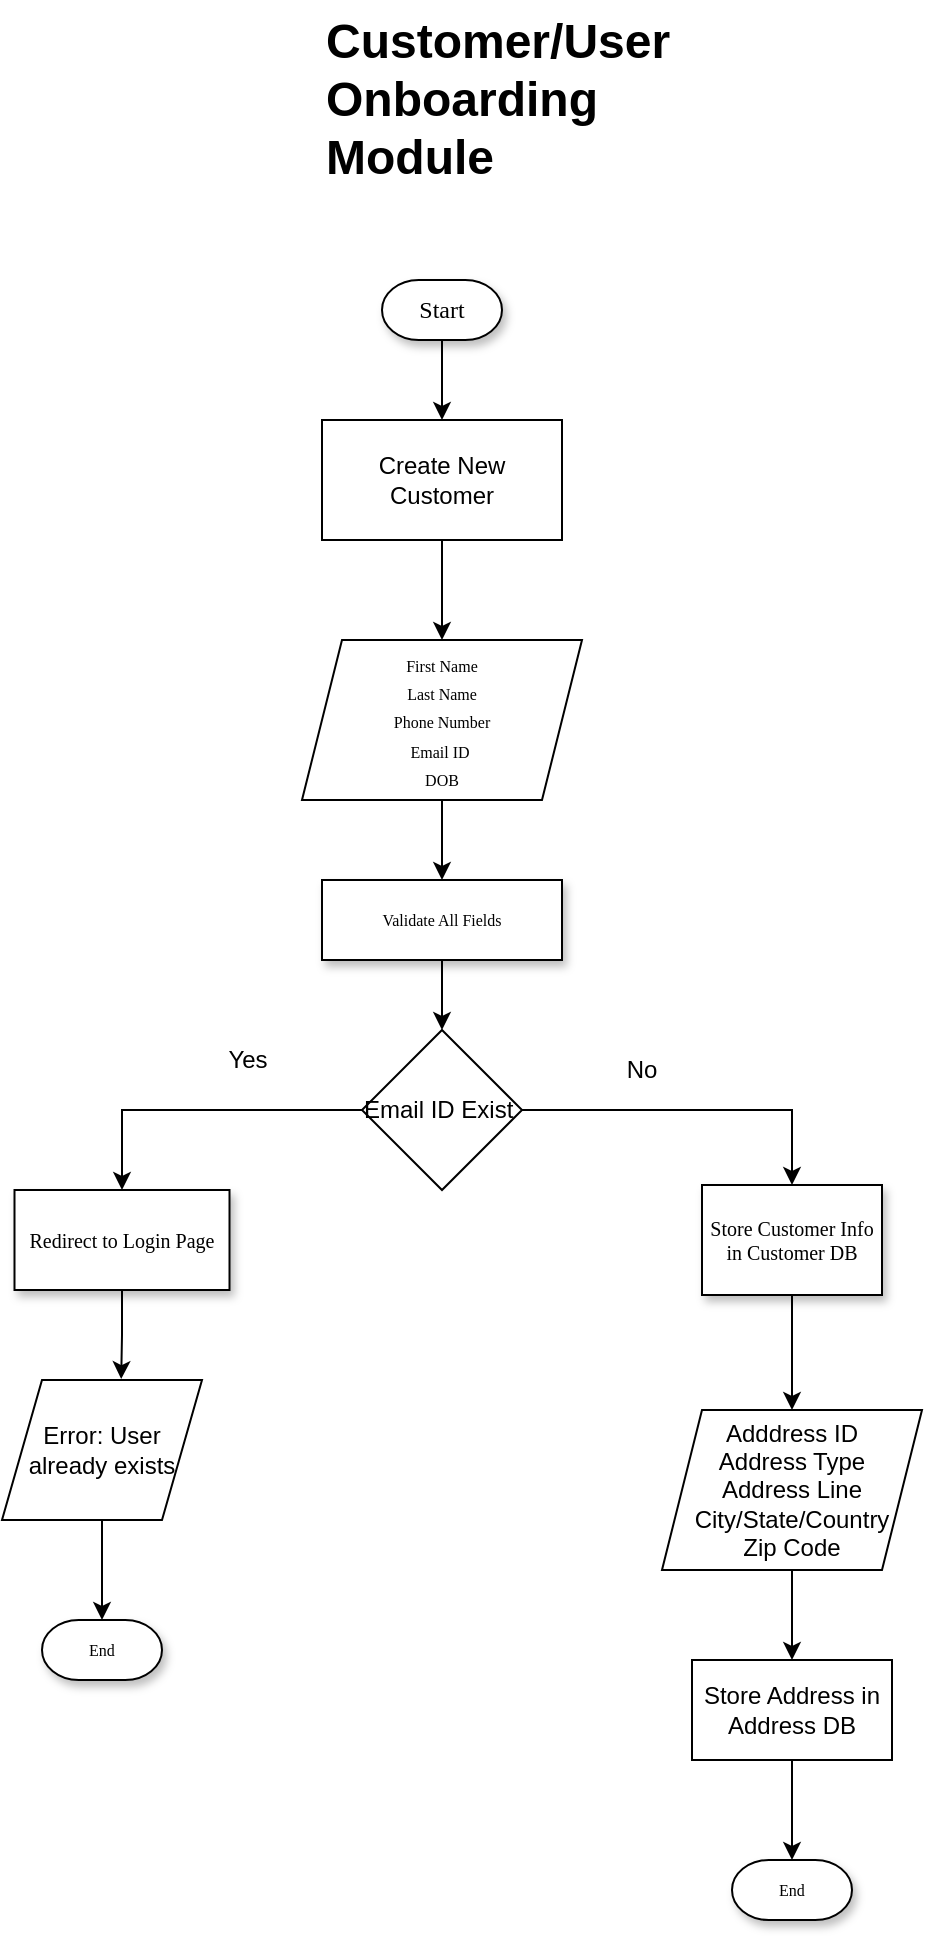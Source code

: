 <mxfile version="26.1.1">
  <diagram id="C5RBs43oDa-KdzZeNtuy" name="Page-1">
    <mxGraphModel dx="1102" dy="1822" grid="1" gridSize="10" guides="1" tooltips="1" connect="1" arrows="1" fold="1" page="1" pageScale="1" pageWidth="827" pageHeight="1169" math="0" shadow="0">
      <root>
        <mxCell id="WIyWlLk6GJQsqaUBKTNV-0" />
        <mxCell id="WIyWlLk6GJQsqaUBKTNV-1" parent="WIyWlLk6GJQsqaUBKTNV-0" />
        <mxCell id="C5h0Nk3rf9rX0gwYl1nO-0" style="edgeStyle=orthogonalEdgeStyle;rounded=0;orthogonalLoop=1;jettySize=auto;html=1;exitX=0.5;exitY=1;exitDx=0;exitDy=0;exitPerimeter=0;entryX=0.5;entryY=0;entryDx=0;entryDy=0;" edge="1" parent="WIyWlLk6GJQsqaUBKTNV-1" source="C5h0Nk3rf9rX0gwYl1nO-1" target="C5h0Nk3rf9rX0gwYl1nO-12">
          <mxGeometry relative="1" as="geometry" />
        </mxCell>
        <mxCell id="C5h0Nk3rf9rX0gwYl1nO-1" value="&lt;font style=&quot;font-size: 12px;&quot;&gt;Start&lt;/font&gt;" style="strokeWidth=1;html=1;shape=mxgraph.flowchart.terminator;whiteSpace=wrap;rounded=0;shadow=1;labelBackgroundColor=none;fontFamily=Verdana;fontSize=8;align=center;" vertex="1" parent="WIyWlLk6GJQsqaUBKTNV-1">
          <mxGeometry x="200" y="10" width="60" height="30" as="geometry" />
        </mxCell>
        <mxCell id="C5h0Nk3rf9rX0gwYl1nO-2" style="edgeStyle=orthogonalEdgeStyle;rounded=0;orthogonalLoop=1;jettySize=auto;html=1;exitX=0.5;exitY=1;exitDx=0;exitDy=0;entryX=0.5;entryY=0;entryDx=0;entryDy=0;" edge="1" parent="WIyWlLk6GJQsqaUBKTNV-1" source="C5h0Nk3rf9rX0gwYl1nO-3" target="C5h0Nk3rf9rX0gwYl1nO-21">
          <mxGeometry relative="1" as="geometry" />
        </mxCell>
        <mxCell id="C5h0Nk3rf9rX0gwYl1nO-3" value="&lt;font size=&quot;1&quot;&gt;Store Customer Info in Customer DB&lt;/font&gt;" style="whiteSpace=wrap;html=1;rounded=0;shadow=1;labelBackgroundColor=none;strokeWidth=1;fontFamily=Verdana;fontSize=8;align=center;" vertex="1" parent="WIyWlLk6GJQsqaUBKTNV-1">
          <mxGeometry x="360" y="462.5" width="90" height="55" as="geometry" />
        </mxCell>
        <mxCell id="C5h0Nk3rf9rX0gwYl1nO-4" style="edgeStyle=orthogonalEdgeStyle;rounded=0;orthogonalLoop=1;jettySize=auto;html=1;exitX=0.5;exitY=1;exitDx=0;exitDy=0;entryX=0.5;entryY=0;entryDx=0;entryDy=0;" edge="1" parent="WIyWlLk6GJQsqaUBKTNV-1" source="C5h0Nk3rf9rX0gwYl1nO-5" target="C5h0Nk3rf9rX0gwYl1nO-18">
          <mxGeometry relative="1" as="geometry" />
        </mxCell>
        <mxCell id="C5h0Nk3rf9rX0gwYl1nO-5" value="Validate All Fields" style="whiteSpace=wrap;html=1;rounded=0;shadow=1;labelBackgroundColor=none;strokeWidth=1;fontFamily=Verdana;fontSize=8;align=center;spacing=6;" vertex="1" parent="WIyWlLk6GJQsqaUBKTNV-1">
          <mxGeometry x="170" y="310" width="120" height="40" as="geometry" />
        </mxCell>
        <mxCell id="C5h0Nk3rf9rX0gwYl1nO-6" value="Yes" style="text;html=1;align=center;verticalAlign=middle;whiteSpace=wrap;rounded=0;" vertex="1" parent="WIyWlLk6GJQsqaUBKTNV-1">
          <mxGeometry x="102.5" y="385" width="60" height="30" as="geometry" />
        </mxCell>
        <mxCell id="C5h0Nk3rf9rX0gwYl1nO-7" value="No" style="text;html=1;align=center;verticalAlign=middle;whiteSpace=wrap;rounded=0;" vertex="1" parent="WIyWlLk6GJQsqaUBKTNV-1">
          <mxGeometry x="300" y="390" width="60" height="30" as="geometry" />
        </mxCell>
        <mxCell id="C5h0Nk3rf9rX0gwYl1nO-8" value="End" style="strokeWidth=1;html=1;shape=mxgraph.flowchart.terminator;whiteSpace=wrap;rounded=0;shadow=1;labelBackgroundColor=none;fontFamily=Verdana;fontSize=8;align=center;" vertex="1" parent="WIyWlLk6GJQsqaUBKTNV-1">
          <mxGeometry x="375" y="800" width="60" height="30" as="geometry" />
        </mxCell>
        <mxCell id="C5h0Nk3rf9rX0gwYl1nO-9" value="&lt;h1 style=&quot;margin-top: 0px;&quot;&gt;Customer/User Onboarding Module&lt;/h1&gt;&lt;p&gt;&lt;br&gt;&lt;/p&gt;" style="text;html=1;whiteSpace=wrap;overflow=hidden;rounded=0;" vertex="1" parent="WIyWlLk6GJQsqaUBKTNV-1">
          <mxGeometry x="170" y="-130" width="180" height="120" as="geometry" />
        </mxCell>
        <mxCell id="C5h0Nk3rf9rX0gwYl1nO-10" value="&lt;font size=&quot;1&quot;&gt;Redirect to Login Page&lt;/font&gt;" style="whiteSpace=wrap;html=1;rounded=0;shadow=1;labelBackgroundColor=none;strokeWidth=1;fontFamily=Verdana;fontSize=8;align=center;" vertex="1" parent="WIyWlLk6GJQsqaUBKTNV-1">
          <mxGeometry x="16.25" y="465" width="107.5" height="50" as="geometry" />
        </mxCell>
        <mxCell id="C5h0Nk3rf9rX0gwYl1nO-11" style="edgeStyle=orthogonalEdgeStyle;rounded=0;orthogonalLoop=1;jettySize=auto;html=1;exitX=0.5;exitY=1;exitDx=0;exitDy=0;entryX=0.5;entryY=0;entryDx=0;entryDy=0;" edge="1" parent="WIyWlLk6GJQsqaUBKTNV-1" source="C5h0Nk3rf9rX0gwYl1nO-12" target="C5h0Nk3rf9rX0gwYl1nO-14">
          <mxGeometry relative="1" as="geometry" />
        </mxCell>
        <mxCell id="C5h0Nk3rf9rX0gwYl1nO-12" value="Create New Customer" style="rounded=0;whiteSpace=wrap;html=1;" vertex="1" parent="WIyWlLk6GJQsqaUBKTNV-1">
          <mxGeometry x="170" y="80" width="120" height="60" as="geometry" />
        </mxCell>
        <mxCell id="C5h0Nk3rf9rX0gwYl1nO-13" style="edgeStyle=orthogonalEdgeStyle;rounded=0;orthogonalLoop=1;jettySize=auto;html=1;exitX=0.5;exitY=1;exitDx=0;exitDy=0;entryX=0.5;entryY=0;entryDx=0;entryDy=0;" edge="1" parent="WIyWlLk6GJQsqaUBKTNV-1" source="C5h0Nk3rf9rX0gwYl1nO-14" target="C5h0Nk3rf9rX0gwYl1nO-5">
          <mxGeometry relative="1" as="geometry" />
        </mxCell>
        <mxCell id="C5h0Nk3rf9rX0gwYl1nO-14" value="&lt;span style=&quot;font-family: Verdana; font-size: 8px;&quot;&gt;First Name&lt;/span&gt;&lt;br style=&quot;font-family: Verdana; font-size: 8px;&quot;&gt;&lt;span style=&quot;font-family: Verdana; font-size: 8px;&quot;&gt;Last Name&lt;/span&gt;&lt;br style=&quot;font-family: Verdana; font-size: 8px;&quot;&gt;&lt;span style=&quot;font-family: Verdana; font-size: 8px;&quot;&gt;Phone Number&lt;/span&gt;&lt;br style=&quot;font-family: Verdana; font-size: 8px;&quot;&gt;&lt;span style=&quot;font-family: Verdana; font-size: 8px;&quot;&gt;Email ID&amp;nbsp;&lt;/span&gt;&lt;br style=&quot;font-family: Verdana; font-size: 8px;&quot;&gt;&lt;span style=&quot;font-family: Verdana; font-size: 8px;&quot;&gt;DOB&lt;/span&gt;" style="shape=parallelogram;perimeter=parallelogramPerimeter;whiteSpace=wrap;html=1;fixedSize=1;" vertex="1" parent="WIyWlLk6GJQsqaUBKTNV-1">
          <mxGeometry x="160" y="190" width="140" height="80" as="geometry" />
        </mxCell>
        <mxCell id="C5h0Nk3rf9rX0gwYl1nO-15" value="End" style="strokeWidth=1;html=1;shape=mxgraph.flowchart.terminator;whiteSpace=wrap;rounded=0;shadow=1;labelBackgroundColor=none;fontFamily=Verdana;fontSize=8;align=center;" vertex="1" parent="WIyWlLk6GJQsqaUBKTNV-1">
          <mxGeometry x="30" y="680" width="60" height="30" as="geometry" />
        </mxCell>
        <mxCell id="C5h0Nk3rf9rX0gwYl1nO-16" style="edgeStyle=orthogonalEdgeStyle;rounded=0;orthogonalLoop=1;jettySize=auto;html=1;exitX=1;exitY=0.5;exitDx=0;exitDy=0;entryX=0.5;entryY=0;entryDx=0;entryDy=0;" edge="1" parent="WIyWlLk6GJQsqaUBKTNV-1" source="C5h0Nk3rf9rX0gwYl1nO-18" target="C5h0Nk3rf9rX0gwYl1nO-3">
          <mxGeometry relative="1" as="geometry" />
        </mxCell>
        <mxCell id="C5h0Nk3rf9rX0gwYl1nO-17" style="edgeStyle=orthogonalEdgeStyle;rounded=0;orthogonalLoop=1;jettySize=auto;html=1;exitX=0;exitY=0.5;exitDx=0;exitDy=0;entryX=0.5;entryY=0;entryDx=0;entryDy=0;" edge="1" parent="WIyWlLk6GJQsqaUBKTNV-1" source="C5h0Nk3rf9rX0gwYl1nO-18" target="C5h0Nk3rf9rX0gwYl1nO-10">
          <mxGeometry relative="1" as="geometry" />
        </mxCell>
        <mxCell id="C5h0Nk3rf9rX0gwYl1nO-18" value="Email ID Exist&amp;nbsp;" style="rhombus;whiteSpace=wrap;html=1;" vertex="1" parent="WIyWlLk6GJQsqaUBKTNV-1">
          <mxGeometry x="190" y="385" width="80" height="80" as="geometry" />
        </mxCell>
        <mxCell id="C5h0Nk3rf9rX0gwYl1nO-19" value="Store Address in Address DB" style="rounded=0;whiteSpace=wrap;html=1;" vertex="1" parent="WIyWlLk6GJQsqaUBKTNV-1">
          <mxGeometry x="355" y="700" width="100" height="50" as="geometry" />
        </mxCell>
        <mxCell id="C5h0Nk3rf9rX0gwYl1nO-20" style="edgeStyle=orthogonalEdgeStyle;rounded=0;orthogonalLoop=1;jettySize=auto;html=1;exitX=0.5;exitY=1;exitDx=0;exitDy=0;entryX=0.5;entryY=0;entryDx=0;entryDy=0;" edge="1" parent="WIyWlLk6GJQsqaUBKTNV-1" source="C5h0Nk3rf9rX0gwYl1nO-21" target="C5h0Nk3rf9rX0gwYl1nO-19">
          <mxGeometry relative="1" as="geometry" />
        </mxCell>
        <mxCell id="C5h0Nk3rf9rX0gwYl1nO-21" value="&lt;div&gt;Adddress ID&lt;/div&gt;Address Type&lt;div&gt;Address Line&lt;/div&gt;&lt;div&gt;City/State/Country&lt;/div&gt;&lt;div&gt;Zip Code&lt;/div&gt;" style="shape=parallelogram;perimeter=parallelogramPerimeter;whiteSpace=wrap;html=1;fixedSize=1;" vertex="1" parent="WIyWlLk6GJQsqaUBKTNV-1">
          <mxGeometry x="340" y="575" width="130" height="80" as="geometry" />
        </mxCell>
        <mxCell id="C5h0Nk3rf9rX0gwYl1nO-22" value="Error: User already exists" style="shape=parallelogram;perimeter=parallelogramPerimeter;whiteSpace=wrap;html=1;fixedSize=1;" vertex="1" parent="WIyWlLk6GJQsqaUBKTNV-1">
          <mxGeometry x="10" y="560" width="100" height="70" as="geometry" />
        </mxCell>
        <mxCell id="C5h0Nk3rf9rX0gwYl1nO-23" style="edgeStyle=orthogonalEdgeStyle;rounded=0;orthogonalLoop=1;jettySize=auto;html=1;exitX=0.5;exitY=1;exitDx=0;exitDy=0;entryX=0.5;entryY=0;entryDx=0;entryDy=0;entryPerimeter=0;" edge="1" parent="WIyWlLk6GJQsqaUBKTNV-1" source="C5h0Nk3rf9rX0gwYl1nO-19" target="C5h0Nk3rf9rX0gwYl1nO-8">
          <mxGeometry relative="1" as="geometry" />
        </mxCell>
        <mxCell id="C5h0Nk3rf9rX0gwYl1nO-24" style="edgeStyle=orthogonalEdgeStyle;rounded=0;orthogonalLoop=1;jettySize=auto;html=1;exitX=0.5;exitY=1;exitDx=0;exitDy=0;entryX=0.596;entryY=-0.007;entryDx=0;entryDy=0;entryPerimeter=0;" edge="1" parent="WIyWlLk6GJQsqaUBKTNV-1" source="C5h0Nk3rf9rX0gwYl1nO-10" target="C5h0Nk3rf9rX0gwYl1nO-22">
          <mxGeometry relative="1" as="geometry" />
        </mxCell>
        <mxCell id="C5h0Nk3rf9rX0gwYl1nO-25" style="edgeStyle=orthogonalEdgeStyle;rounded=0;orthogonalLoop=1;jettySize=auto;html=1;exitX=0.5;exitY=1;exitDx=0;exitDy=0;entryX=0.5;entryY=0;entryDx=0;entryDy=0;entryPerimeter=0;" edge="1" parent="WIyWlLk6GJQsqaUBKTNV-1" source="C5h0Nk3rf9rX0gwYl1nO-22" target="C5h0Nk3rf9rX0gwYl1nO-15">
          <mxGeometry relative="1" as="geometry" />
        </mxCell>
      </root>
    </mxGraphModel>
  </diagram>
</mxfile>
